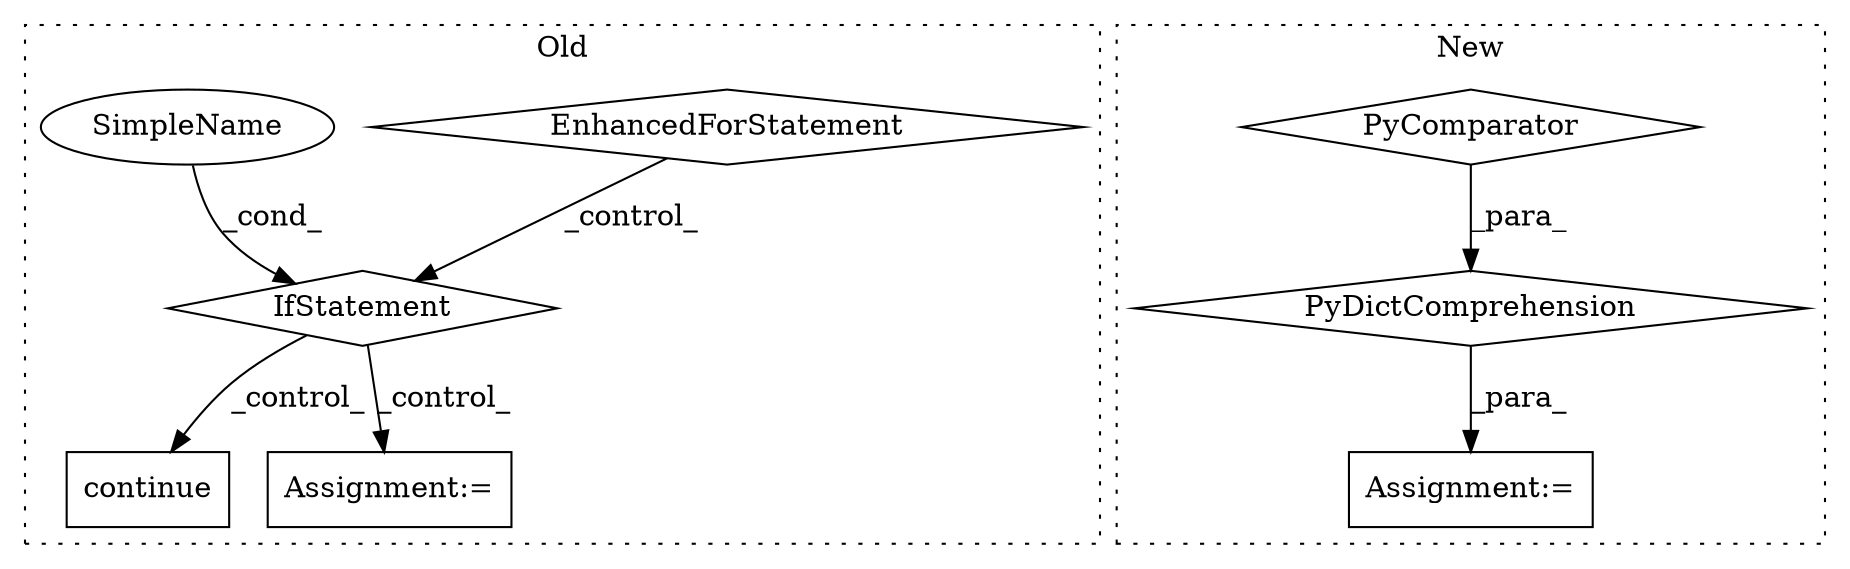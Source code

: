 digraph G {
subgraph cluster0 {
1 [label="continue" a="18" s="40491" l="9" shape="box"];
3 [label="IfStatement" a="25" s="40461,40477" l="4,2" shape="diamond"];
4 [label="EnhancedForStatement" a="70" s="40366,40449" l="57,2" shape="diamond"];
5 [label="SimpleName" a="42" s="" l="" shape="ellipse"];
7 [label="Assignment:=" a="7" s="40530" l="1" shape="box"];
label = "Old";
style="dotted";
}
subgraph cluster1 {
2 [label="PyDictComprehension" a="110" s="40998" l="144" shape="diamond"];
6 [label="PyComparator" a="113" s="41101" l="33" shape="diamond"];
8 [label="Assignment:=" a="7" s="40986" l="12" shape="box"];
label = "New";
style="dotted";
}
2 -> 8 [label="_para_"];
3 -> 7 [label="_control_"];
3 -> 1 [label="_control_"];
4 -> 3 [label="_control_"];
5 -> 3 [label="_cond_"];
6 -> 2 [label="_para_"];
}